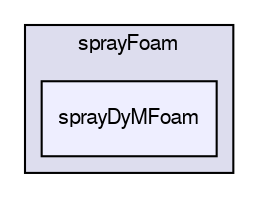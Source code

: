 digraph "applications/solvers/lagrangian/sprayFoam/sprayDyMFoam" {
  bgcolor=transparent;
  compound=true
  node [ fontsize="10", fontname="FreeSans"];
  edge [ labelfontsize="10", labelfontname="FreeSans"];
  subgraph clusterdir_48c474b6adf4f963495d4502f2c7f782 {
    graph [ bgcolor="#ddddee", pencolor="black", label="sprayFoam" fontname="FreeSans", fontsize="10", URL="dir_48c474b6adf4f963495d4502f2c7f782.html"]
  dir_31a9bf919c1c3c2d437d6bc1cc5c5d64 [shape=box, label="sprayDyMFoam", style="filled", fillcolor="#eeeeff", pencolor="black", URL="dir_31a9bf919c1c3c2d437d6bc1cc5c5d64.html"];
  }
}
